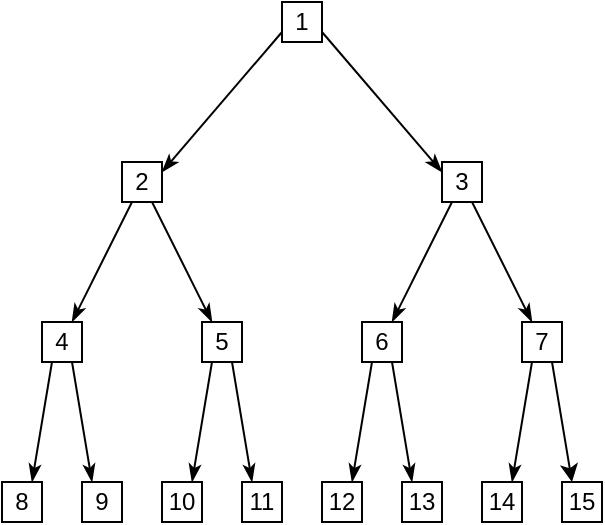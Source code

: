 <mxfile version="16.5.2" type="device"><diagram id="UnORSrFGrbqB2hR2rCz-" name="Page-1"><mxGraphModel dx="529" dy="468" grid="1" gridSize="10" guides="1" tooltips="1" connect="1" arrows="1" fold="1" page="1" pageScale="1" pageWidth="325" pageHeight="300" math="0" shadow="0"><root><mxCell id="0"/><mxCell id="1" parent="0"/><mxCell id="LUA8sfR4mwrjBYLxiQIO-6" value="" style="group" parent="1" vertex="1" connectable="0"><mxGeometry x="10" y="250" width="20" height="20" as="geometry"/></mxCell><mxCell id="LUA8sfR4mwrjBYLxiQIO-4" value="" style="whiteSpace=wrap;html=1;aspect=fixed;" parent="LUA8sfR4mwrjBYLxiQIO-6" vertex="1"><mxGeometry width="20" height="20" as="geometry"/></mxCell><mxCell id="LUA8sfR4mwrjBYLxiQIO-5" value="8" style="text;html=1;strokeColor=none;fillColor=none;align=center;verticalAlign=middle;whiteSpace=wrap;rounded=0;" parent="LUA8sfR4mwrjBYLxiQIO-6" vertex="1"><mxGeometry width="20" height="20" as="geometry"/></mxCell><mxCell id="LUA8sfR4mwrjBYLxiQIO-7" value="" style="group" parent="1" vertex="1" connectable="0"><mxGeometry x="50" y="250" width="20" height="20" as="geometry"/></mxCell><mxCell id="LUA8sfR4mwrjBYLxiQIO-8" value="" style="whiteSpace=wrap;html=1;aspect=fixed;" parent="LUA8sfR4mwrjBYLxiQIO-7" vertex="1"><mxGeometry width="20" height="20" as="geometry"/></mxCell><mxCell id="LUA8sfR4mwrjBYLxiQIO-9" value="9" style="text;html=1;strokeColor=none;fillColor=none;align=center;verticalAlign=middle;whiteSpace=wrap;rounded=0;" parent="LUA8sfR4mwrjBYLxiQIO-7" vertex="1"><mxGeometry width="20" height="20" as="geometry"/></mxCell><mxCell id="LUA8sfR4mwrjBYLxiQIO-10" value="" style="group" parent="1" vertex="1" connectable="0"><mxGeometry x="90" y="250" width="20" height="20" as="geometry"/></mxCell><mxCell id="LUA8sfR4mwrjBYLxiQIO-11" value="" style="whiteSpace=wrap;html=1;aspect=fixed;" parent="LUA8sfR4mwrjBYLxiQIO-10" vertex="1"><mxGeometry width="20" height="20" as="geometry"/></mxCell><mxCell id="LUA8sfR4mwrjBYLxiQIO-12" value="10" style="text;html=1;strokeColor=none;fillColor=none;align=center;verticalAlign=middle;whiteSpace=wrap;rounded=0;" parent="LUA8sfR4mwrjBYLxiQIO-10" vertex="1"><mxGeometry width="20" height="20" as="geometry"/></mxCell><mxCell id="LUA8sfR4mwrjBYLxiQIO-13" value="" style="group" parent="1" vertex="1" connectable="0"><mxGeometry x="130" y="250" width="20" height="20" as="geometry"/></mxCell><mxCell id="LUA8sfR4mwrjBYLxiQIO-14" value="" style="whiteSpace=wrap;html=1;aspect=fixed;" parent="LUA8sfR4mwrjBYLxiQIO-13" vertex="1"><mxGeometry width="20" height="20" as="geometry"/></mxCell><mxCell id="LUA8sfR4mwrjBYLxiQIO-15" value="11" style="text;html=1;strokeColor=none;fillColor=none;align=center;verticalAlign=middle;whiteSpace=wrap;rounded=0;" parent="LUA8sfR4mwrjBYLxiQIO-13" vertex="1"><mxGeometry width="20" height="20" as="geometry"/></mxCell><mxCell id="LUA8sfR4mwrjBYLxiQIO-16" value="" style="group" parent="1" vertex="1" connectable="0"><mxGeometry x="170" y="250" width="20" height="20" as="geometry"/></mxCell><mxCell id="LUA8sfR4mwrjBYLxiQIO-17" value="" style="whiteSpace=wrap;html=1;aspect=fixed;" parent="LUA8sfR4mwrjBYLxiQIO-16" vertex="1"><mxGeometry width="20" height="20" as="geometry"/></mxCell><mxCell id="LUA8sfR4mwrjBYLxiQIO-18" value="12" style="text;html=1;strokeColor=none;fillColor=none;align=center;verticalAlign=middle;whiteSpace=wrap;rounded=0;" parent="LUA8sfR4mwrjBYLxiQIO-16" vertex="1"><mxGeometry width="20" height="20" as="geometry"/></mxCell><mxCell id="LUA8sfR4mwrjBYLxiQIO-20" value="" style="group" parent="1" vertex="1" connectable="0"><mxGeometry x="210" y="250" width="20" height="20" as="geometry"/></mxCell><mxCell id="LUA8sfR4mwrjBYLxiQIO-21" value="" style="whiteSpace=wrap;html=1;aspect=fixed;" parent="LUA8sfR4mwrjBYLxiQIO-20" vertex="1"><mxGeometry width="20" height="20" as="geometry"/></mxCell><mxCell id="LUA8sfR4mwrjBYLxiQIO-22" value="13" style="text;html=1;strokeColor=none;fillColor=none;align=center;verticalAlign=middle;whiteSpace=wrap;rounded=0;" parent="LUA8sfR4mwrjBYLxiQIO-20" vertex="1"><mxGeometry width="20" height="20" as="geometry"/></mxCell><mxCell id="LUA8sfR4mwrjBYLxiQIO-23" value="" style="group" parent="1" vertex="1" connectable="0"><mxGeometry x="250" y="250" width="20" height="20" as="geometry"/></mxCell><mxCell id="LUA8sfR4mwrjBYLxiQIO-24" value="" style="whiteSpace=wrap;html=1;aspect=fixed;" parent="LUA8sfR4mwrjBYLxiQIO-23" vertex="1"><mxGeometry width="20" height="20" as="geometry"/></mxCell><mxCell id="LUA8sfR4mwrjBYLxiQIO-25" value="14" style="text;html=1;strokeColor=none;fillColor=none;align=center;verticalAlign=middle;whiteSpace=wrap;rounded=0;" parent="LUA8sfR4mwrjBYLxiQIO-23" vertex="1"><mxGeometry width="20" height="20" as="geometry"/></mxCell><mxCell id="LUA8sfR4mwrjBYLxiQIO-26" value="" style="group" parent="1" vertex="1" connectable="0"><mxGeometry x="30" y="170" width="20" height="20" as="geometry"/></mxCell><mxCell id="LUA8sfR4mwrjBYLxiQIO-27" value="" style="whiteSpace=wrap;html=1;aspect=fixed;" parent="LUA8sfR4mwrjBYLxiQIO-26" vertex="1"><mxGeometry width="20" height="20" as="geometry"/></mxCell><mxCell id="LUA8sfR4mwrjBYLxiQIO-28" value="4" style="text;html=1;strokeColor=none;fillColor=none;align=center;verticalAlign=middle;whiteSpace=wrap;rounded=0;" parent="LUA8sfR4mwrjBYLxiQIO-26" vertex="1"><mxGeometry width="20" height="20" as="geometry"/></mxCell><mxCell id="LUA8sfR4mwrjBYLxiQIO-32" value="" style="group" parent="1" vertex="1" connectable="0"><mxGeometry x="110" y="170" width="20" height="20" as="geometry"/></mxCell><mxCell id="LUA8sfR4mwrjBYLxiQIO-33" value="" style="whiteSpace=wrap;html=1;aspect=fixed;" parent="LUA8sfR4mwrjBYLxiQIO-32" vertex="1"><mxGeometry width="20" height="20" as="geometry"/></mxCell><mxCell id="LUA8sfR4mwrjBYLxiQIO-34" value="&lt;span style=&quot;white-space: pre&quot;&gt;5&lt;/span&gt;" style="text;html=1;strokeColor=none;fillColor=none;align=center;verticalAlign=middle;whiteSpace=wrap;rounded=0;" parent="LUA8sfR4mwrjBYLxiQIO-32" vertex="1"><mxGeometry width="20" height="20" as="geometry"/></mxCell><mxCell id="LUA8sfR4mwrjBYLxiQIO-35" value="" style="group" parent="1" vertex="1" connectable="0"><mxGeometry x="190" y="170" width="20" height="20" as="geometry"/></mxCell><mxCell id="LUA8sfR4mwrjBYLxiQIO-36" value="" style="whiteSpace=wrap;html=1;aspect=fixed;" parent="LUA8sfR4mwrjBYLxiQIO-35" vertex="1"><mxGeometry width="20" height="20" as="geometry"/></mxCell><mxCell id="LUA8sfR4mwrjBYLxiQIO-37" value="&lt;span style=&quot;white-space: pre&quot;&gt;6&lt;/span&gt;" style="text;html=1;strokeColor=none;fillColor=none;align=center;verticalAlign=middle;whiteSpace=wrap;rounded=0;" parent="LUA8sfR4mwrjBYLxiQIO-35" vertex="1"><mxGeometry width="20" height="20" as="geometry"/></mxCell><mxCell id="LUA8sfR4mwrjBYLxiQIO-38" value="" style="group" parent="1" vertex="1" connectable="0"><mxGeometry x="270" y="170" width="20" height="20" as="geometry"/></mxCell><mxCell id="LUA8sfR4mwrjBYLxiQIO-39" value="" style="whiteSpace=wrap;html=1;aspect=fixed;" parent="LUA8sfR4mwrjBYLxiQIO-38" vertex="1"><mxGeometry width="20" height="20" as="geometry"/></mxCell><mxCell id="LUA8sfR4mwrjBYLxiQIO-40" value="&lt;span style=&quot;white-space: pre&quot;&gt;7&lt;/span&gt;" style="text;html=1;strokeColor=none;fillColor=none;align=center;verticalAlign=middle;whiteSpace=wrap;rounded=0;" parent="LUA8sfR4mwrjBYLxiQIO-38" vertex="1"><mxGeometry width="20" height="20" as="geometry"/></mxCell><mxCell id="LUA8sfR4mwrjBYLxiQIO-41" value="" style="group" parent="1" vertex="1" connectable="0"><mxGeometry x="70" y="90" width="20" height="20" as="geometry"/></mxCell><mxCell id="LUA8sfR4mwrjBYLxiQIO-42" value="" style="whiteSpace=wrap;html=1;aspect=fixed;" parent="LUA8sfR4mwrjBYLxiQIO-41" vertex="1"><mxGeometry width="20" height="20" as="geometry"/></mxCell><mxCell id="LUA8sfR4mwrjBYLxiQIO-43" value="2" style="text;html=1;strokeColor=none;fillColor=none;align=center;verticalAlign=middle;whiteSpace=wrap;rounded=0;" parent="LUA8sfR4mwrjBYLxiQIO-41" vertex="1"><mxGeometry width="20" height="20" as="geometry"/></mxCell><mxCell id="LUA8sfR4mwrjBYLxiQIO-44" value="" style="group" parent="1" vertex="1" connectable="0"><mxGeometry x="230" y="90" width="20" height="20" as="geometry"/></mxCell><mxCell id="LUA8sfR4mwrjBYLxiQIO-45" value="" style="whiteSpace=wrap;html=1;aspect=fixed;" parent="LUA8sfR4mwrjBYLxiQIO-44" vertex="1"><mxGeometry width="20" height="20" as="geometry"/></mxCell><mxCell id="LUA8sfR4mwrjBYLxiQIO-46" value="3" style="text;html=1;strokeColor=none;fillColor=none;align=center;verticalAlign=middle;whiteSpace=wrap;rounded=0;" parent="LUA8sfR4mwrjBYLxiQIO-44" vertex="1"><mxGeometry width="20" height="20" as="geometry"/></mxCell><mxCell id="LUA8sfR4mwrjBYLxiQIO-47" value="" style="group" parent="1" vertex="1" connectable="0"><mxGeometry x="150" y="10" width="20" height="20" as="geometry"/></mxCell><mxCell id="LUA8sfR4mwrjBYLxiQIO-48" value="" style="whiteSpace=wrap;html=1;aspect=fixed;" parent="LUA8sfR4mwrjBYLxiQIO-47" vertex="1"><mxGeometry width="20" height="20" as="geometry"/></mxCell><mxCell id="LUA8sfR4mwrjBYLxiQIO-49" value="1" style="text;html=1;strokeColor=none;fillColor=none;align=center;verticalAlign=middle;whiteSpace=wrap;rounded=0;" parent="LUA8sfR4mwrjBYLxiQIO-47" vertex="1"><mxGeometry width="20" height="20" as="geometry"/></mxCell><mxCell id="LUA8sfR4mwrjBYLxiQIO-50" style="rounded=0;orthogonalLoop=1;jettySize=auto;html=1;exitX=0;exitY=0.75;exitDx=0;exitDy=0;entryX=1;entryY=0.25;entryDx=0;entryDy=0;endArrow=classicThin;endFill=1;" parent="1" source="LUA8sfR4mwrjBYLxiQIO-49" target="LUA8sfR4mwrjBYLxiQIO-43" edge="1"><mxGeometry relative="1" as="geometry"/></mxCell><mxCell id="LUA8sfR4mwrjBYLxiQIO-51" style="edgeStyle=none;rounded=0;orthogonalLoop=1;jettySize=auto;html=1;exitX=1;exitY=0.75;exitDx=0;exitDy=0;entryX=0;entryY=0.25;entryDx=0;entryDy=0;endArrow=classicThin;endFill=1;" parent="1" source="LUA8sfR4mwrjBYLxiQIO-49" target="LUA8sfR4mwrjBYLxiQIO-46" edge="1"><mxGeometry relative="1" as="geometry"/></mxCell><mxCell id="LUA8sfR4mwrjBYLxiQIO-53" style="edgeStyle=none;rounded=0;orthogonalLoop=1;jettySize=auto;html=1;exitX=0.25;exitY=1;exitDx=0;exitDy=0;entryX=0.75;entryY=0;entryDx=0;entryDy=0;endArrow=classicThin;endFill=1;" parent="1" source="LUA8sfR4mwrjBYLxiQIO-43" target="LUA8sfR4mwrjBYLxiQIO-28" edge="1"><mxGeometry relative="1" as="geometry"/></mxCell><mxCell id="LUA8sfR4mwrjBYLxiQIO-54" style="edgeStyle=none;rounded=0;orthogonalLoop=1;jettySize=auto;html=1;exitX=0.75;exitY=1;exitDx=0;exitDy=0;entryX=0.25;entryY=0;entryDx=0;entryDy=0;endArrow=classicThin;endFill=1;" parent="1" source="LUA8sfR4mwrjBYLxiQIO-43" target="LUA8sfR4mwrjBYLxiQIO-34" edge="1"><mxGeometry relative="1" as="geometry"/></mxCell><mxCell id="LUA8sfR4mwrjBYLxiQIO-55" style="edgeStyle=none;rounded=0;orthogonalLoop=1;jettySize=auto;html=1;exitX=0.25;exitY=1;exitDx=0;exitDy=0;entryX=0.75;entryY=0;entryDx=0;entryDy=0;endArrow=classicThin;endFill=1;" parent="1" source="LUA8sfR4mwrjBYLxiQIO-46" target="LUA8sfR4mwrjBYLxiQIO-37" edge="1"><mxGeometry relative="1" as="geometry"/></mxCell><mxCell id="LUA8sfR4mwrjBYLxiQIO-56" style="edgeStyle=none;rounded=0;orthogonalLoop=1;jettySize=auto;html=1;exitX=0.75;exitY=1;exitDx=0;exitDy=0;entryX=0.25;entryY=0;entryDx=0;entryDy=0;endArrow=classicThin;endFill=1;" parent="1" source="LUA8sfR4mwrjBYLxiQIO-46" target="LUA8sfR4mwrjBYLxiQIO-40" edge="1"><mxGeometry relative="1" as="geometry"/></mxCell><mxCell id="LUA8sfR4mwrjBYLxiQIO-57" style="edgeStyle=none;rounded=0;orthogonalLoop=1;jettySize=auto;html=1;exitX=0.25;exitY=1;exitDx=0;exitDy=0;entryX=0.75;entryY=0;entryDx=0;entryDy=0;endArrow=classicThin;endFill=1;" parent="1" source="LUA8sfR4mwrjBYLxiQIO-28" target="LUA8sfR4mwrjBYLxiQIO-5" edge="1"><mxGeometry relative="1" as="geometry"/></mxCell><mxCell id="LUA8sfR4mwrjBYLxiQIO-58" style="edgeStyle=none;rounded=0;orthogonalLoop=1;jettySize=auto;html=1;exitX=0.75;exitY=1;exitDx=0;exitDy=0;entryX=0.25;entryY=0;entryDx=0;entryDy=0;endArrow=classicThin;endFill=1;" parent="1" source="LUA8sfR4mwrjBYLxiQIO-28" target="LUA8sfR4mwrjBYLxiQIO-9" edge="1"><mxGeometry relative="1" as="geometry"/></mxCell><mxCell id="LUA8sfR4mwrjBYLxiQIO-60" style="edgeStyle=none;rounded=0;orthogonalLoop=1;jettySize=auto;html=1;exitX=0.25;exitY=1;exitDx=0;exitDy=0;entryX=0.75;entryY=0;entryDx=0;entryDy=0;endArrow=classicThin;endFill=1;" parent="1" source="LUA8sfR4mwrjBYLxiQIO-34" target="LUA8sfR4mwrjBYLxiQIO-12" edge="1"><mxGeometry relative="1" as="geometry"/></mxCell><mxCell id="LUA8sfR4mwrjBYLxiQIO-61" style="edgeStyle=none;rounded=0;orthogonalLoop=1;jettySize=auto;html=1;exitX=0.75;exitY=1;exitDx=0;exitDy=0;entryX=0.25;entryY=0;entryDx=0;entryDy=0;endArrow=classicThin;endFill=1;" parent="1" source="LUA8sfR4mwrjBYLxiQIO-34" target="LUA8sfR4mwrjBYLxiQIO-15" edge="1"><mxGeometry relative="1" as="geometry"/></mxCell><mxCell id="LUA8sfR4mwrjBYLxiQIO-62" style="edgeStyle=none;rounded=0;orthogonalLoop=1;jettySize=auto;html=1;exitX=0.25;exitY=1;exitDx=0;exitDy=0;entryX=0.75;entryY=0;entryDx=0;entryDy=0;endArrow=classicThin;endFill=1;" parent="1" source="LUA8sfR4mwrjBYLxiQIO-37" target="LUA8sfR4mwrjBYLxiQIO-18" edge="1"><mxGeometry relative="1" as="geometry"/></mxCell><mxCell id="LUA8sfR4mwrjBYLxiQIO-63" style="edgeStyle=none;rounded=0;orthogonalLoop=1;jettySize=auto;html=1;exitX=0.75;exitY=1;exitDx=0;exitDy=0;entryX=0.25;entryY=0;entryDx=0;entryDy=0;endArrow=classicThin;endFill=1;" parent="1" source="LUA8sfR4mwrjBYLxiQIO-37" target="LUA8sfR4mwrjBYLxiQIO-22" edge="1"><mxGeometry relative="1" as="geometry"/></mxCell><mxCell id="LUA8sfR4mwrjBYLxiQIO-64" style="edgeStyle=none;rounded=0;orthogonalLoop=1;jettySize=auto;html=1;exitX=0.25;exitY=1;exitDx=0;exitDy=0;entryX=0.75;entryY=0;entryDx=0;entryDy=0;endArrow=classicThin;endFill=1;" parent="1" source="LUA8sfR4mwrjBYLxiQIO-40" target="LUA8sfR4mwrjBYLxiQIO-25" edge="1"><mxGeometry relative="1" as="geometry"/></mxCell><mxCell id="fdi3ERBUAI0_H1AFe057-2" value="" style="group" parent="1" vertex="1" connectable="0"><mxGeometry x="290" y="250" width="20" height="20" as="geometry"/></mxCell><mxCell id="fdi3ERBUAI0_H1AFe057-3" value="" style="whiteSpace=wrap;html=1;aspect=fixed;" parent="fdi3ERBUAI0_H1AFe057-2" vertex="1"><mxGeometry width="20" height="20" as="geometry"/></mxCell><mxCell id="fdi3ERBUAI0_H1AFe057-4" value="15" style="text;html=1;strokeColor=none;fillColor=none;align=center;verticalAlign=middle;whiteSpace=wrap;rounded=0;" parent="fdi3ERBUAI0_H1AFe057-2" vertex="1"><mxGeometry width="20" height="20" as="geometry"/></mxCell><mxCell id="fdi3ERBUAI0_H1AFe057-5" style="rounded=0;orthogonalLoop=1;jettySize=auto;html=1;exitX=0.75;exitY=1;exitDx=0;exitDy=0;entryX=0.25;entryY=0;entryDx=0;entryDy=0;" parent="1" source="LUA8sfR4mwrjBYLxiQIO-40" target="fdi3ERBUAI0_H1AFe057-4" edge="1"><mxGeometry relative="1" as="geometry"/></mxCell></root></mxGraphModel></diagram></mxfile>